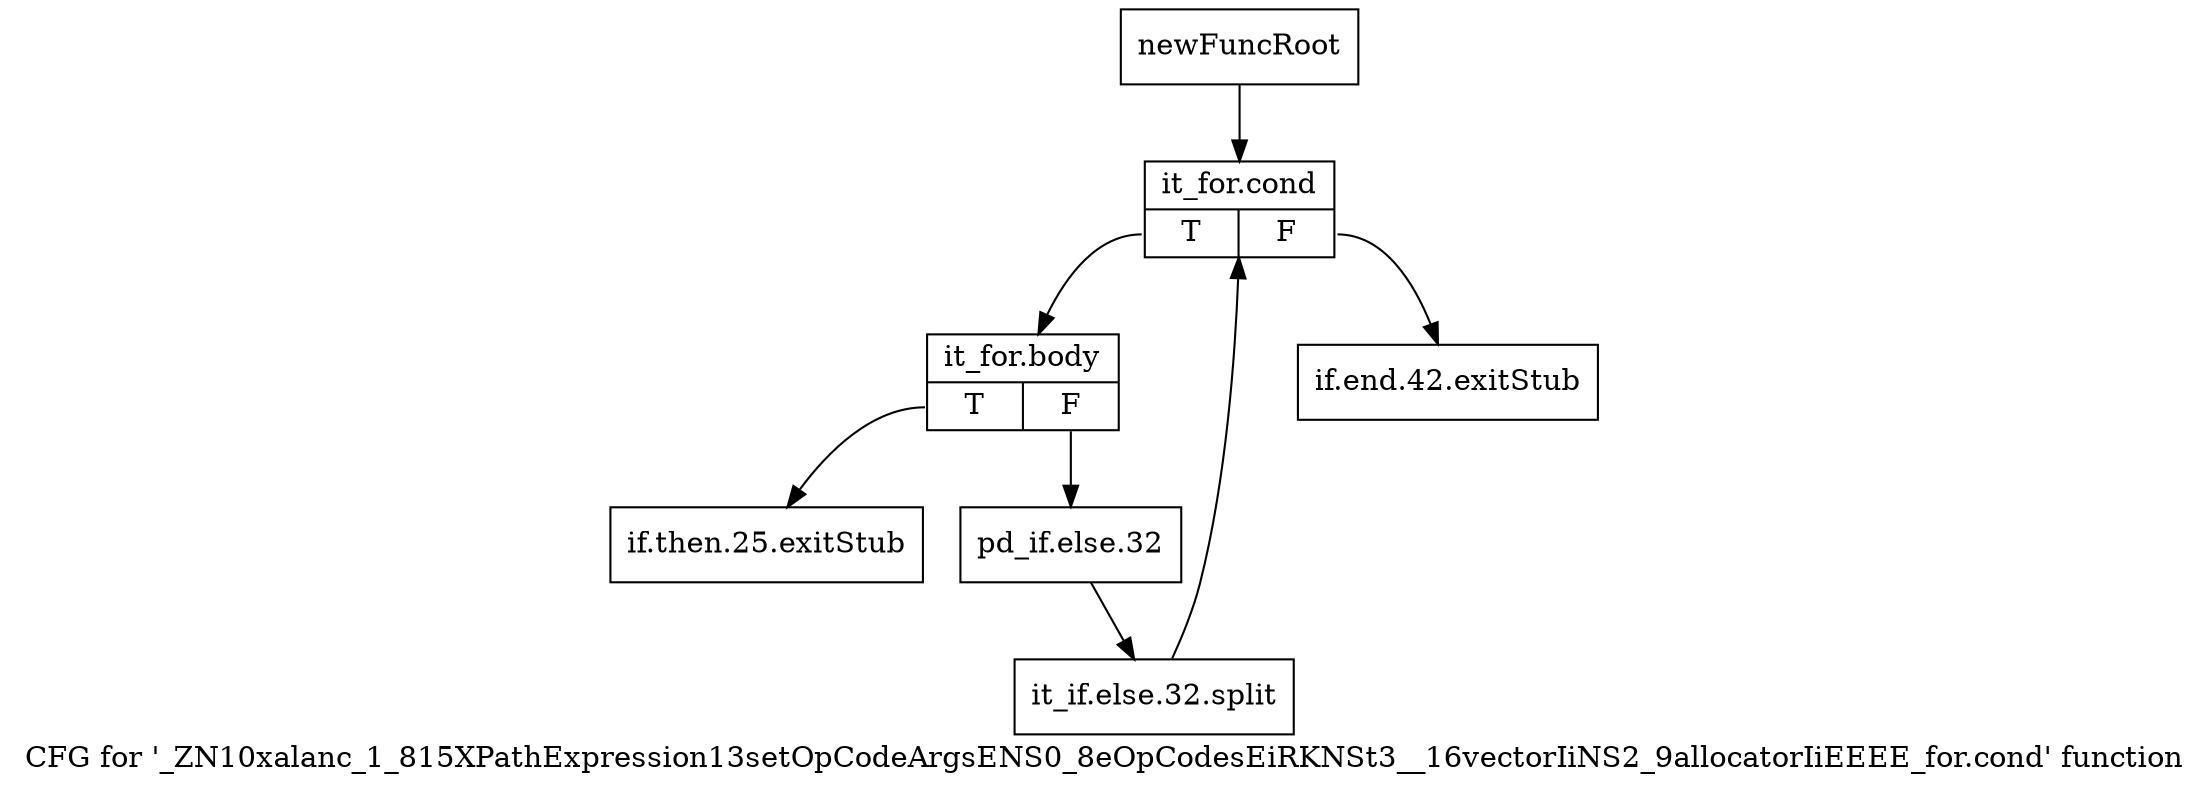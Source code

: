digraph "CFG for '_ZN10xalanc_1_815XPathExpression13setOpCodeArgsENS0_8eOpCodesEiRKNSt3__16vectorIiNS2_9allocatorIiEEEE_for.cond' function" {
	label="CFG for '_ZN10xalanc_1_815XPathExpression13setOpCodeArgsENS0_8eOpCodesEiRKNSt3__16vectorIiNS2_9allocatorIiEEEE_for.cond' function";

	Node0x9e9a6a0 [shape=record,label="{newFuncRoot}"];
	Node0x9e9a6a0 -> Node0x9e9a790;
	Node0x9e9a6f0 [shape=record,label="{if.end.42.exitStub}"];
	Node0x9e9a740 [shape=record,label="{if.then.25.exitStub}"];
	Node0x9e9a790 [shape=record,label="{it_for.cond|{<s0>T|<s1>F}}"];
	Node0x9e9a790:s0 -> Node0x9e9a7e0;
	Node0x9e9a790:s1 -> Node0x9e9a6f0;
	Node0x9e9a7e0 [shape=record,label="{it_for.body|{<s0>T|<s1>F}}"];
	Node0x9e9a7e0:s0 -> Node0x9e9a740;
	Node0x9e9a7e0:s1 -> Node0x9e9a830;
	Node0x9e9a830 [shape=record,label="{pd_if.else.32}"];
	Node0x9e9a830 -> Node0xd09d5b0;
	Node0xd09d5b0 [shape=record,label="{it_if.else.32.split}"];
	Node0xd09d5b0 -> Node0x9e9a790;
}
